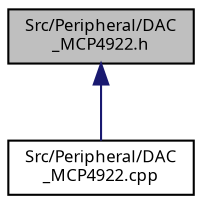 digraph "Src/Peripheral/DAC_MCP4922.h"
{
  edge [fontname="Sans",fontsize="8",labelfontname="Sans",labelfontsize="8"];
  node [fontname="Sans",fontsize="8",shape=record];
  Node1 [label="Src/Peripheral/DAC\l_MCP4922.h",height=0.2,width=0.4,color="black", fillcolor="grey75", style="filled", fontcolor="black"];
  Node1 -> Node2 [dir="back",color="midnightblue",fontsize="8",style="solid",fontname="Sans"];
  Node2 [label="Src/Peripheral/DAC\l_MCP4922.cpp",height=0.2,width=0.4,color="black", fillcolor="white", style="filled",URL="$_d_a_c___m_c_p4922_8cpp.html"];
}
